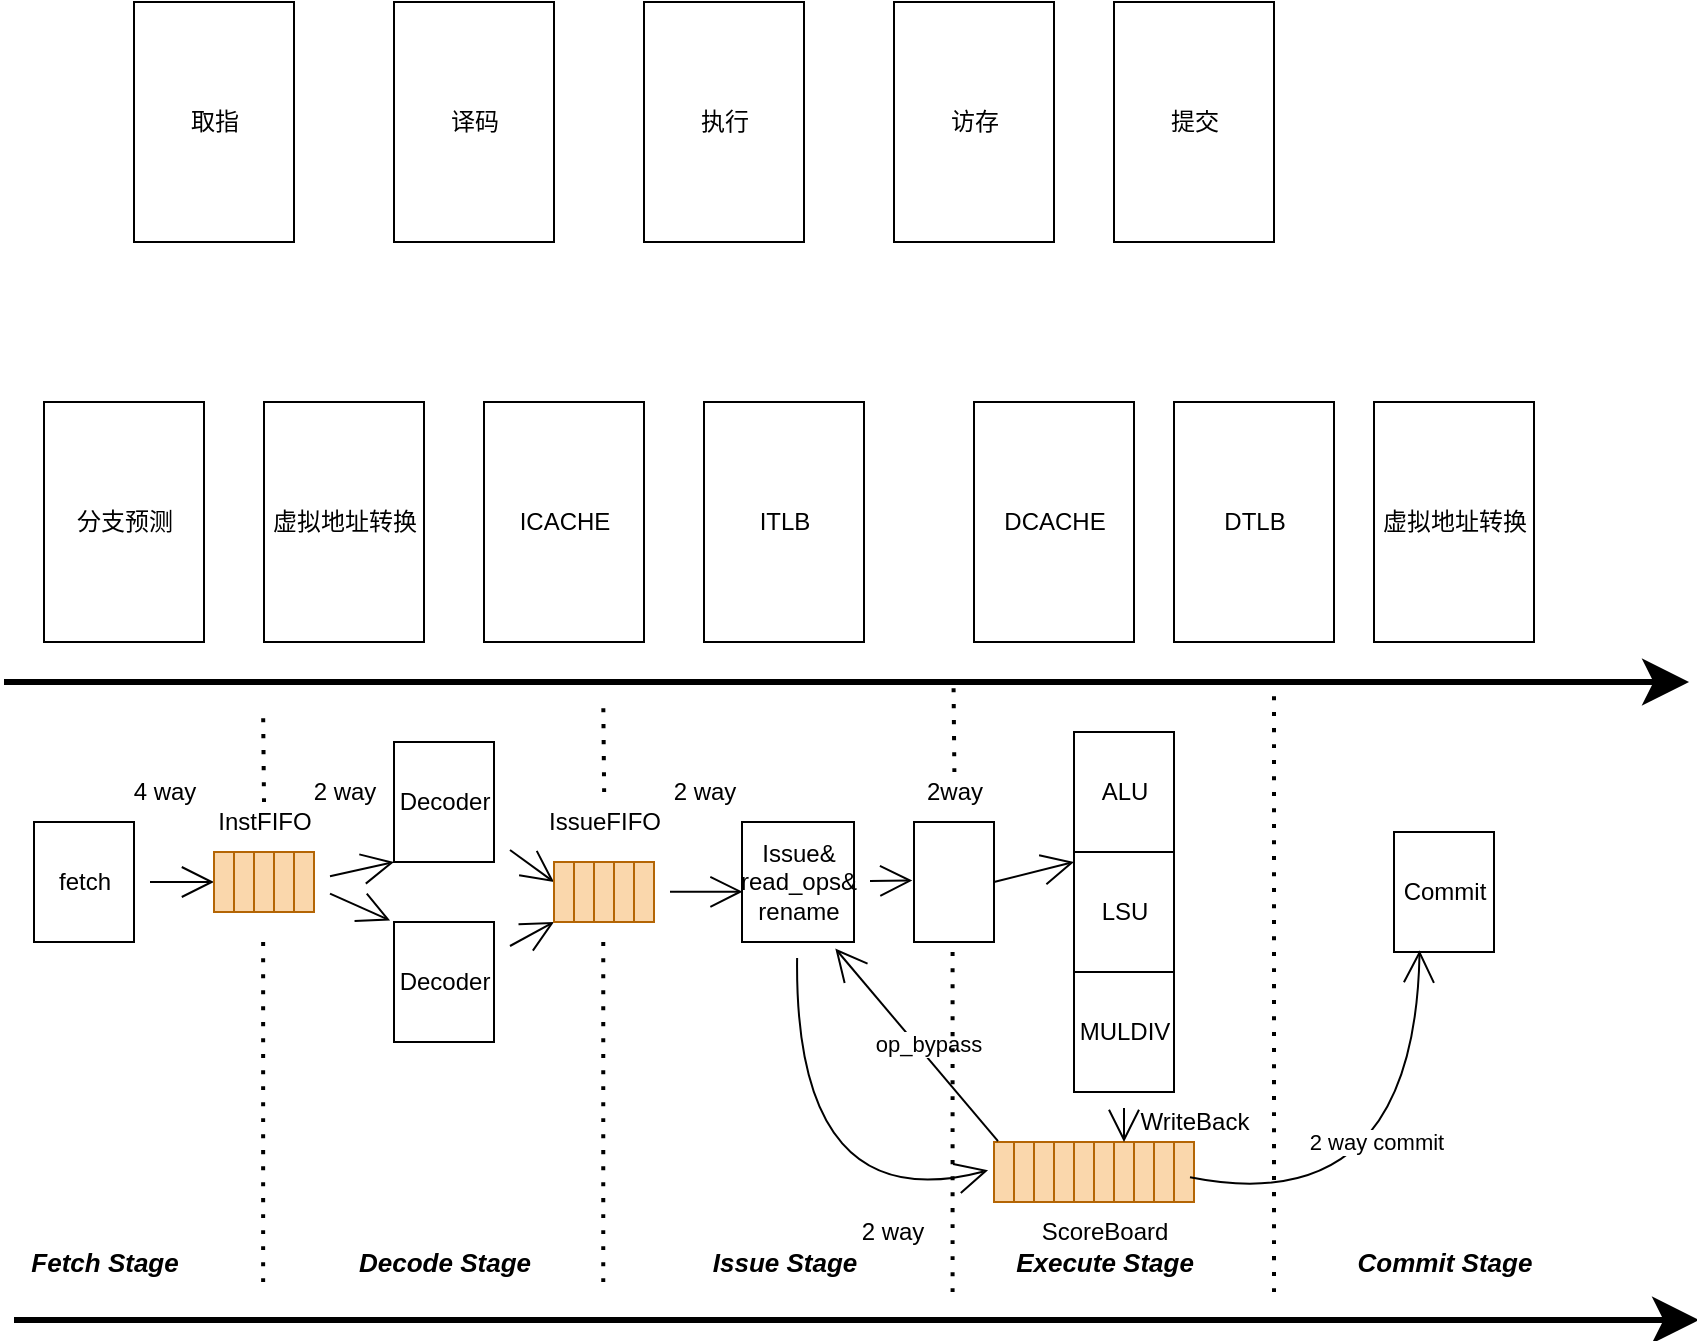 <mxfile>
    <diagram id="sxEskmtAMvJgZYHFKBEy" name="第 1 页">
        <mxGraphModel dx="2393" dy="831" grid="1" gridSize="10" guides="1" tooltips="1" connect="1" arrows="1" fold="1" page="1" pageScale="1" pageWidth="827" pageHeight="1169" math="0" shadow="0">
            <root>
                <mxCell id="0"/>
                <mxCell id="1" parent="0"/>
                <mxCell id="2" value="取指" style="shadow=0;dashed=0;align=center;html=1;strokeWidth=1;shape=mxgraph.rtl.abstract.entity;container=1;collapsible=0;kind=sequential;drawPins=0;left=3;right=2;bottom=0;top=0;" parent="1" vertex="1">
                    <mxGeometry x="60" y="340" width="80" height="120" as="geometry"/>
                </mxCell>
                <mxCell id="3" value="译码" style="shadow=0;dashed=0;align=center;html=1;strokeWidth=1;shape=mxgraph.rtl.abstract.entity;container=1;collapsible=0;kind=sequential;drawPins=0;left=3;right=2;bottom=0;top=0;" parent="1" vertex="1">
                    <mxGeometry x="190" y="340" width="80" height="120" as="geometry"/>
                </mxCell>
                <mxCell id="4" value="执行" style="shadow=0;dashed=0;align=center;html=1;strokeWidth=1;shape=mxgraph.rtl.abstract.entity;container=1;collapsible=0;kind=sequential;drawPins=0;left=3;right=2;bottom=0;top=0;" parent="1" vertex="1">
                    <mxGeometry x="315" y="340" width="80" height="120" as="geometry"/>
                </mxCell>
                <mxCell id="5" value="访存" style="shadow=0;dashed=0;align=center;html=1;strokeWidth=1;shape=mxgraph.rtl.abstract.entity;container=1;collapsible=0;kind=sequential;drawPins=0;left=3;right=2;bottom=0;top=0;" parent="1" vertex="1">
                    <mxGeometry x="440" y="340" width="80" height="120" as="geometry"/>
                </mxCell>
                <mxCell id="6" value="提交" style="shadow=0;dashed=0;align=center;html=1;strokeWidth=1;shape=mxgraph.rtl.abstract.entity;container=1;collapsible=0;kind=sequential;drawPins=0;left=3;right=2;bottom=0;top=0;" parent="1" vertex="1">
                    <mxGeometry x="550" y="340" width="80" height="120" as="geometry"/>
                </mxCell>
                <mxCell id="7" value="分支预测" style="shadow=0;dashed=0;align=center;html=1;strokeWidth=1;shape=mxgraph.rtl.abstract.entity;container=1;collapsible=0;kind=sequential;drawPins=0;left=3;right=2;bottom=0;top=0;" parent="1" vertex="1">
                    <mxGeometry x="15" y="540" width="80" height="120" as="geometry"/>
                </mxCell>
                <mxCell id="8" value="虚拟地址转换" style="shadow=0;dashed=0;align=center;html=1;strokeWidth=1;shape=mxgraph.rtl.abstract.entity;container=1;collapsible=0;kind=sequential;drawPins=0;left=3;right=2;bottom=0;top=0;" parent="1" vertex="1">
                    <mxGeometry x="125" y="540" width="80" height="120" as="geometry"/>
                </mxCell>
                <mxCell id="9" value="ICACHE" style="shadow=0;dashed=0;align=center;html=1;strokeWidth=1;shape=mxgraph.rtl.abstract.entity;container=1;collapsible=0;kind=sequential;drawPins=0;left=3;right=2;bottom=0;top=0;" parent="1" vertex="1">
                    <mxGeometry x="235" y="540" width="80" height="120" as="geometry"/>
                </mxCell>
                <mxCell id="10" value="ITLB" style="shadow=0;dashed=0;align=center;html=1;strokeWidth=1;shape=mxgraph.rtl.abstract.entity;container=1;collapsible=0;kind=sequential;drawPins=0;left=3;right=2;bottom=0;top=0;" parent="1" vertex="1">
                    <mxGeometry x="345" y="540" width="80" height="120" as="geometry"/>
                </mxCell>
                <mxCell id="11" value="DCACHE" style="shadow=0;dashed=0;align=center;html=1;strokeWidth=1;shape=mxgraph.rtl.abstract.entity;container=1;collapsible=0;kind=sequential;drawPins=0;left=3;right=2;bottom=0;top=0;" parent="1" vertex="1">
                    <mxGeometry x="480" y="540" width="80" height="120" as="geometry"/>
                </mxCell>
                <mxCell id="12" value="DTLB" style="shadow=0;dashed=0;align=center;html=1;strokeWidth=1;shape=mxgraph.rtl.abstract.entity;container=1;collapsible=0;kind=sequential;drawPins=0;left=3;right=2;bottom=0;top=0;" parent="1" vertex="1">
                    <mxGeometry x="580" y="540" width="80" height="120" as="geometry"/>
                </mxCell>
                <mxCell id="13" value="虚拟地址转换" style="shadow=0;dashed=0;align=center;html=1;strokeWidth=1;shape=mxgraph.rtl.abstract.entity;container=1;collapsible=0;kind=sequential;drawPins=0;left=3;right=2;bottom=0;top=0;" parent="1" vertex="1">
                    <mxGeometry x="680" y="540" width="80" height="120" as="geometry"/>
                </mxCell>
                <mxCell id="25" style="edgeStyle=none;curved=1;rounded=0;orthogonalLoop=1;jettySize=auto;html=1;entryX=0;entryY=0.5;entryDx=0;entryDy=0;endArrow=open;startSize=14;endSize=14;sourcePerimeterSpacing=8;targetPerimeterSpacing=8;" edge="1" parent="1" source="14" target="17">
                    <mxGeometry relative="1" as="geometry"/>
                </mxCell>
                <mxCell id="14" value="fetch" style="shadow=0;dashed=0;align=center;html=1;strokeWidth=1;shape=mxgraph.rtl.abstract.entity;container=1;collapsible=0;kind=sequential;drawPins=0;left=3;right=2;bottom=0;top=0;gradientColor=none;" vertex="1" parent="1">
                    <mxGeometry x="10" y="750" width="50" height="60" as="geometry"/>
                </mxCell>
                <mxCell id="22" value="" style="group" vertex="1" connectable="0" parent="1">
                    <mxGeometry x="100" y="765" width="50" height="30" as="geometry"/>
                </mxCell>
                <mxCell id="17" value="" style="rounded=0;whiteSpace=wrap;html=1;sketch=0;fillColor=#fad7ac;strokeColor=#b46504;" vertex="1" parent="22">
                    <mxGeometry width="10" height="30" as="geometry"/>
                </mxCell>
                <mxCell id="18" value="" style="rounded=0;whiteSpace=wrap;html=1;sketch=0;fillColor=#fad7ac;strokeColor=#b46504;" vertex="1" parent="22">
                    <mxGeometry x="10" width="10" height="30" as="geometry"/>
                </mxCell>
                <mxCell id="19" value="" style="rounded=0;whiteSpace=wrap;html=1;sketch=0;fillColor=#fad7ac;strokeColor=#b46504;" vertex="1" parent="22">
                    <mxGeometry x="20" width="10" height="30" as="geometry"/>
                </mxCell>
                <mxCell id="20" value="" style="rounded=0;whiteSpace=wrap;html=1;sketch=0;fillColor=#fad7ac;strokeColor=#b46504;" vertex="1" parent="22">
                    <mxGeometry x="30" width="10" height="30" as="geometry"/>
                </mxCell>
                <mxCell id="21" value="" style="rounded=0;whiteSpace=wrap;html=1;sketch=0;fillColor=#fad7ac;strokeColor=#b46504;" vertex="1" parent="22">
                    <mxGeometry x="40" width="10" height="30" as="geometry"/>
                </mxCell>
                <mxCell id="24" value="InstFIFO" style="text;html=1;align=center;verticalAlign=middle;resizable=0;points=[];autosize=1;strokeColor=none;fillColor=none;" vertex="1" parent="1">
                    <mxGeometry x="90" y="735" width="70" height="30" as="geometry"/>
                </mxCell>
                <mxCell id="42" style="edgeStyle=none;curved=1;rounded=0;orthogonalLoop=1;jettySize=auto;html=1;endArrow=open;startSize=14;endSize=14;sourcePerimeterSpacing=8;targetPerimeterSpacing=8;" edge="1" parent="1" source="26">
                    <mxGeometry relative="1" as="geometry">
                        <mxPoint x="270.0" y="780" as="targetPoint"/>
                    </mxGeometry>
                </mxCell>
                <mxCell id="26" value="Decoder" style="shadow=0;dashed=0;align=center;html=1;strokeWidth=1;shape=mxgraph.rtl.abstract.entity;container=1;collapsible=0;kind=sequential;drawPins=0;left=3;right=2;bottom=0;top=0;gradientColor=none;" vertex="1" parent="1">
                    <mxGeometry x="190" y="710" width="50" height="60" as="geometry"/>
                </mxCell>
                <mxCell id="43" style="edgeStyle=none;curved=1;rounded=0;orthogonalLoop=1;jettySize=auto;html=1;endArrow=open;startSize=14;endSize=14;sourcePerimeterSpacing=8;targetPerimeterSpacing=8;" edge="1" parent="1" source="27">
                    <mxGeometry relative="1" as="geometry">
                        <mxPoint x="270.0" y="800" as="targetPoint"/>
                    </mxGeometry>
                </mxCell>
                <mxCell id="27" value="Decoder" style="shadow=0;dashed=0;align=center;html=1;strokeWidth=1;shape=mxgraph.rtl.abstract.entity;container=1;collapsible=0;kind=sequential;drawPins=0;left=3;right=2;bottom=0;top=0;gradientColor=none;" vertex="1" parent="1">
                    <mxGeometry x="190" y="800" width="50" height="60" as="geometry"/>
                </mxCell>
                <mxCell id="31" style="edgeStyle=none;curved=1;rounded=0;orthogonalLoop=1;jettySize=auto;html=1;entryX=0;entryY=0;entryDx=0;entryDy=60;entryPerimeter=0;endArrow=open;startSize=14;endSize=14;sourcePerimeterSpacing=8;targetPerimeterSpacing=8;" edge="1" parent="1" source="21" target="26">
                    <mxGeometry relative="1" as="geometry"/>
                </mxCell>
                <mxCell id="32" style="edgeStyle=none;curved=1;rounded=0;orthogonalLoop=1;jettySize=auto;html=1;entryX=-0.039;entryY=-0.013;entryDx=0;entryDy=0;entryPerimeter=0;endArrow=open;startSize=14;endSize=14;sourcePerimeterSpacing=8;targetPerimeterSpacing=8;" edge="1" parent="1" source="21" target="27">
                    <mxGeometry relative="1" as="geometry"/>
                </mxCell>
                <mxCell id="49" style="edgeStyle=none;curved=1;rounded=0;orthogonalLoop=1;jettySize=auto;html=1;entryX=0.005;entryY=0.581;entryDx=0;entryDy=0;entryPerimeter=0;endArrow=open;startSize=14;endSize=14;sourcePerimeterSpacing=8;targetPerimeterSpacing=8;" edge="1" parent="1" source="34" target="47">
                    <mxGeometry relative="1" as="geometry"/>
                </mxCell>
                <mxCell id="34" value="" style="group;movable=1;resizable=1;rotatable=1;deletable=1;editable=1;connectable=1;" vertex="1" connectable="0" parent="1">
                    <mxGeometry x="270" y="770" width="50" height="30" as="geometry"/>
                </mxCell>
                <mxCell id="35" value="" style="rounded=0;whiteSpace=wrap;html=1;sketch=0;fillColor=#fad7ac;strokeColor=#b46504;movable=0;resizable=0;rotatable=0;deletable=0;editable=0;connectable=0;" vertex="1" parent="34">
                    <mxGeometry width="10" height="30" as="geometry"/>
                </mxCell>
                <mxCell id="36" value="" style="rounded=0;whiteSpace=wrap;html=1;sketch=0;fillColor=#fad7ac;strokeColor=#b46504;movable=0;resizable=0;rotatable=0;deletable=0;editable=0;connectable=0;" vertex="1" parent="34">
                    <mxGeometry x="10" width="10" height="30" as="geometry"/>
                </mxCell>
                <mxCell id="37" value="" style="rounded=0;whiteSpace=wrap;html=1;sketch=0;fillColor=#fad7ac;strokeColor=#b46504;movable=0;resizable=0;rotatable=0;deletable=0;editable=0;connectable=0;" vertex="1" parent="34">
                    <mxGeometry x="20" width="10" height="30" as="geometry"/>
                </mxCell>
                <mxCell id="38" value="" style="rounded=0;whiteSpace=wrap;html=1;sketch=0;fillColor=#fad7ac;strokeColor=#b46504;movable=0;resizable=0;rotatable=0;deletable=0;editable=0;connectable=0;" vertex="1" parent="34">
                    <mxGeometry x="30" width="10" height="30" as="geometry"/>
                </mxCell>
                <mxCell id="39" value="" style="rounded=0;whiteSpace=wrap;html=1;sketch=0;fillColor=#fad7ac;strokeColor=#b46504;movable=0;resizable=0;rotatable=0;deletable=0;editable=0;connectable=0;" vertex="1" parent="34">
                    <mxGeometry x="40" width="10" height="30" as="geometry"/>
                </mxCell>
                <mxCell id="44" value="IssueFIFO" style="text;html=1;align=center;verticalAlign=middle;resizable=0;points=[];autosize=1;strokeColor=none;fillColor=none;" vertex="1" parent="1">
                    <mxGeometry x="255" y="735" width="80" height="30" as="geometry"/>
                </mxCell>
                <mxCell id="45" value="4 way" style="text;html=1;align=center;verticalAlign=middle;resizable=0;points=[];autosize=1;strokeColor=none;fillColor=none;" vertex="1" parent="1">
                    <mxGeometry x="50" y="720" width="50" height="30" as="geometry"/>
                </mxCell>
                <mxCell id="46" value="2 way" style="text;html=1;align=center;verticalAlign=middle;resizable=0;points=[];autosize=1;strokeColor=none;fillColor=none;" vertex="1" parent="1">
                    <mxGeometry x="140" y="720" width="50" height="30" as="geometry"/>
                </mxCell>
                <mxCell id="73" style="edgeStyle=none;curved=1;rounded=0;orthogonalLoop=1;jettySize=auto;html=1;entryX=-0.021;entryY=0.488;entryDx=0;entryDy=0;entryPerimeter=0;endArrow=open;startSize=14;endSize=14;sourcePerimeterSpacing=8;targetPerimeterSpacing=8;" edge="1" parent="1" source="47" target="70">
                    <mxGeometry relative="1" as="geometry"/>
                </mxCell>
                <mxCell id="83" style="edgeStyle=none;curved=1;rounded=0;orthogonalLoop=1;jettySize=auto;html=1;endArrow=open;startSize=14;endSize=14;sourcePerimeterSpacing=8;targetPerimeterSpacing=8;entryX=-0.297;entryY=0.471;entryDx=0;entryDy=0;entryPerimeter=0;" edge="1" parent="1" source="47" target="53">
                    <mxGeometry relative="1" as="geometry">
                        <mxPoint x="420" y="950" as="targetPoint"/>
                        <Array as="points">
                            <mxPoint x="390" y="950"/>
                        </Array>
                    </mxGeometry>
                </mxCell>
                <mxCell id="47" value="Issue&amp;amp;&lt;br&gt;read_ops&amp;amp;&lt;br&gt;rename" style="shadow=0;dashed=0;align=center;html=1;strokeWidth=1;shape=mxgraph.rtl.abstract.entity;container=1;collapsible=0;kind=sequential;drawPins=0;left=3;right=2;bottom=0;top=0;gradientColor=none;" vertex="1" parent="1">
                    <mxGeometry x="364" y="750" width="56" height="60" as="geometry"/>
                </mxCell>
                <mxCell id="50" value="2 way" style="text;html=1;align=center;verticalAlign=middle;resizable=0;points=[];autosize=1;strokeColor=none;fillColor=none;" vertex="1" parent="1">
                    <mxGeometry x="320" y="720" width="50" height="30" as="geometry"/>
                </mxCell>
                <mxCell id="64" value="" style="group" vertex="1" connectable="0" parent="1">
                    <mxGeometry x="490" y="910" width="100" height="30" as="geometry"/>
                </mxCell>
                <mxCell id="52" value="" style="group" vertex="1" connectable="0" parent="64">
                    <mxGeometry width="50" height="30" as="geometry"/>
                </mxCell>
                <mxCell id="53" value="" style="rounded=0;whiteSpace=wrap;html=1;sketch=0;fillColor=#fad7ac;strokeColor=#b46504;" vertex="1" parent="52">
                    <mxGeometry width="10" height="30" as="geometry"/>
                </mxCell>
                <mxCell id="54" value="" style="rounded=0;whiteSpace=wrap;html=1;sketch=0;fillColor=#fad7ac;strokeColor=#b46504;" vertex="1" parent="52">
                    <mxGeometry x="10" width="10" height="30" as="geometry"/>
                </mxCell>
                <mxCell id="55" value="" style="rounded=0;whiteSpace=wrap;html=1;sketch=0;fillColor=#fad7ac;strokeColor=#b46504;" vertex="1" parent="52">
                    <mxGeometry x="20" width="10" height="30" as="geometry"/>
                </mxCell>
                <mxCell id="56" value="" style="rounded=0;whiteSpace=wrap;html=1;sketch=0;fillColor=#fad7ac;strokeColor=#b46504;" vertex="1" parent="52">
                    <mxGeometry x="30" width="10" height="30" as="geometry"/>
                </mxCell>
                <mxCell id="57" value="" style="rounded=0;whiteSpace=wrap;html=1;sketch=0;fillColor=#fad7ac;strokeColor=#b46504;" vertex="1" parent="52">
                    <mxGeometry x="40" width="10" height="30" as="geometry"/>
                </mxCell>
                <mxCell id="58" value="" style="group" vertex="1" connectable="0" parent="64">
                    <mxGeometry x="50" width="50" height="30" as="geometry"/>
                </mxCell>
                <mxCell id="59" value="" style="rounded=0;whiteSpace=wrap;html=1;sketch=0;fillColor=#fad7ac;strokeColor=#b46504;" vertex="1" parent="58">
                    <mxGeometry width="10" height="30" as="geometry"/>
                </mxCell>
                <mxCell id="60" value="" style="rounded=0;whiteSpace=wrap;html=1;sketch=0;fillColor=#fad7ac;strokeColor=#b46504;" vertex="1" parent="58">
                    <mxGeometry x="10" width="10" height="30" as="geometry"/>
                </mxCell>
                <mxCell id="61" value="" style="rounded=0;whiteSpace=wrap;html=1;sketch=0;fillColor=#fad7ac;strokeColor=#b46504;" vertex="1" parent="58">
                    <mxGeometry x="20" width="10" height="30" as="geometry"/>
                </mxCell>
                <mxCell id="62" value="" style="rounded=0;whiteSpace=wrap;html=1;sketch=0;fillColor=#fad7ac;strokeColor=#b46504;" vertex="1" parent="58">
                    <mxGeometry x="30" width="10" height="30" as="geometry"/>
                </mxCell>
                <mxCell id="63" value="" style="rounded=0;whiteSpace=wrap;html=1;sketch=0;fillColor=#fad7ac;strokeColor=#b46504;" vertex="1" parent="58">
                    <mxGeometry x="40" width="10" height="30" as="geometry"/>
                </mxCell>
                <mxCell id="67" value="ALU" style="shadow=0;dashed=0;align=center;html=1;strokeWidth=1;shape=mxgraph.rtl.abstract.entity;container=1;collapsible=0;kind=sequential;drawPins=0;left=3;right=2;bottom=0;top=0;gradientColor=none;" vertex="1" parent="1">
                    <mxGeometry x="530" y="705" width="50" height="60" as="geometry"/>
                </mxCell>
                <mxCell id="68" value="LSU" style="shadow=0;dashed=0;align=center;html=1;strokeWidth=1;shape=mxgraph.rtl.abstract.entity;container=1;collapsible=0;kind=sequential;drawPins=0;left=3;right=2;bottom=0;top=0;gradientColor=none;" vertex="1" parent="1">
                    <mxGeometry x="530" y="765" width="50" height="60" as="geometry"/>
                </mxCell>
                <mxCell id="87" style="edgeStyle=none;curved=1;rounded=0;orthogonalLoop=1;jettySize=auto;html=1;entryX=0.5;entryY=0;entryDx=0;entryDy=0;endArrow=open;startSize=14;endSize=14;sourcePerimeterSpacing=8;targetPerimeterSpacing=8;" edge="1" parent="1" source="69" target="60">
                    <mxGeometry relative="1" as="geometry"/>
                </mxCell>
                <mxCell id="69" value="MULDIV" style="shadow=0;dashed=0;align=center;html=1;strokeWidth=1;shape=mxgraph.rtl.abstract.entity;container=1;collapsible=0;kind=sequential;drawPins=0;left=3;right=2;bottom=0;top=0;gradientColor=none;" vertex="1" parent="1">
                    <mxGeometry x="530" y="825" width="50" height="60" as="geometry"/>
                </mxCell>
                <mxCell id="74" style="edgeStyle=none;curved=1;rounded=0;orthogonalLoop=1;jettySize=auto;html=1;entryX=0;entryY=0.083;entryDx=0;entryDy=0;entryPerimeter=0;endArrow=open;startSize=14;endSize=14;sourcePerimeterSpacing=8;targetPerimeterSpacing=8;" edge="1" parent="1" source="70" target="68">
                    <mxGeometry relative="1" as="geometry"/>
                </mxCell>
                <mxCell id="70" value="" style="shadow=0;dashed=0;align=center;html=1;strokeWidth=1;shape=mxgraph.rtl.abstract.entity;left=,:clk;right=,:np;top=0;bottom=0;drawPins=0;snapToPoint=1;resizable=0;editable=1;gradientColor=none;autosize=1;" vertex="1" parent="1">
                    <mxGeometry x="450" y="750" width="40" height="60" as="geometry"/>
                </mxCell>
                <mxCell id="75" value="2way" style="text;html=1;align=center;verticalAlign=middle;resizable=0;points=[];autosize=1;strokeColor=none;fillColor=none;" vertex="1" parent="1">
                    <mxGeometry x="445" y="720" width="50" height="30" as="geometry"/>
                </mxCell>
                <mxCell id="84" value="2 way" style="text;html=1;align=center;verticalAlign=middle;resizable=0;points=[];autosize=1;strokeColor=none;fillColor=none;" vertex="1" parent="1">
                    <mxGeometry x="414" y="940" width="50" height="30" as="geometry"/>
                </mxCell>
                <mxCell id="85" value="ScoreBoard" style="text;html=1;align=center;verticalAlign=middle;resizable=0;points=[];autosize=1;strokeColor=none;fillColor=none;" vertex="1" parent="1">
                    <mxGeometry x="500" y="940" width="90" height="30" as="geometry"/>
                </mxCell>
                <mxCell id="88" value="WriteBack" style="text;html=1;align=center;verticalAlign=middle;resizable=0;points=[];autosize=1;strokeColor=none;fillColor=none;" vertex="1" parent="1">
                    <mxGeometry x="550" y="885" width="80" height="30" as="geometry"/>
                </mxCell>
                <mxCell id="89" style="edgeStyle=none;curved=1;rounded=0;orthogonalLoop=1;jettySize=auto;html=1;entryX=0.833;entryY=1.055;entryDx=0;entryDy=0;entryPerimeter=0;endArrow=open;startSize=14;endSize=14;sourcePerimeterSpacing=8;targetPerimeterSpacing=8;" edge="1" parent="1" source="54" target="47">
                    <mxGeometry relative="1" as="geometry"/>
                </mxCell>
                <mxCell id="90" value="op_bypass" style="edgeLabel;html=1;align=center;verticalAlign=middle;resizable=0;points=[];" vertex="1" connectable="0" parent="89">
                    <mxGeometry x="-0.127" relative="1" as="geometry">
                        <mxPoint y="-7" as="offset"/>
                    </mxGeometry>
                </mxCell>
                <mxCell id="91" value="Commit" style="shadow=0;dashed=0;align=center;html=1;strokeWidth=1;shape=mxgraph.rtl.abstract.entity;container=1;collapsible=0;kind=sequential;drawPins=0;left=3;right=2;bottom=0;top=0;gradientColor=none;" vertex="1" parent="1">
                    <mxGeometry x="690" y="755" width="50" height="60" as="geometry"/>
                </mxCell>
                <mxCell id="92" style="edgeStyle=none;curved=1;rounded=0;orthogonalLoop=1;jettySize=auto;html=1;endArrow=open;startSize=14;endSize=14;sourcePerimeterSpacing=8;targetPerimeterSpacing=8;entryX=0.256;entryY=0.986;entryDx=0;entryDy=0;entryPerimeter=0;" edge="1" parent="1" source="62" target="91">
                    <mxGeometry relative="1" as="geometry">
                        <mxPoint x="720" y="945" as="targetPoint"/>
                        <Array as="points">
                            <mxPoint x="700" y="950"/>
                        </Array>
                    </mxGeometry>
                </mxCell>
                <mxCell id="93" value="2 way commit" style="edgeLabel;html=1;align=center;verticalAlign=middle;resizable=0;points=[];" vertex="1" connectable="0" parent="92">
                    <mxGeometry x="0.236" y="20" relative="1" as="geometry">
                        <mxPoint as="offset"/>
                    </mxGeometry>
                </mxCell>
                <mxCell id="95" value="" style="endArrow=none;dashed=1;html=1;dashPattern=1 3;strokeWidth=2;rounded=0;startSize=14;endSize=14;sourcePerimeterSpacing=8;targetPerimeterSpacing=8;curved=1;" edge="1" parent="1">
                    <mxGeometry width="50" height="50" relative="1" as="geometry">
                        <mxPoint x="124.57" y="980" as="sourcePoint"/>
                        <mxPoint x="124.57" y="810" as="targetPoint"/>
                    </mxGeometry>
                </mxCell>
                <mxCell id="96" value="" style="endArrow=none;dashed=1;html=1;dashPattern=1 3;strokeWidth=2;rounded=0;startSize=14;endSize=14;sourcePerimeterSpacing=8;targetPerimeterSpacing=8;curved=1;" edge="1" parent="1">
                    <mxGeometry width="50" height="50" relative="1" as="geometry">
                        <mxPoint x="125" y="740" as="sourcePoint"/>
                        <mxPoint x="124.57" y="695" as="targetPoint"/>
                    </mxGeometry>
                </mxCell>
                <mxCell id="97" value="" style="endArrow=none;dashed=1;html=1;dashPattern=1 3;strokeWidth=2;rounded=0;startSize=14;endSize=14;sourcePerimeterSpacing=8;targetPerimeterSpacing=8;curved=1;" edge="1" parent="1">
                    <mxGeometry width="50" height="50" relative="1" as="geometry">
                        <mxPoint x="294.63" y="980" as="sourcePoint"/>
                        <mxPoint x="294.63" y="810" as="targetPoint"/>
                    </mxGeometry>
                </mxCell>
                <mxCell id="98" value="" style="endArrow=none;dashed=1;html=1;dashPattern=1 3;strokeWidth=2;rounded=0;startSize=14;endSize=14;sourcePerimeterSpacing=8;targetPerimeterSpacing=8;curved=1;" edge="1" parent="1">
                    <mxGeometry width="50" height="50" relative="1" as="geometry">
                        <mxPoint x="295.07" y="735" as="sourcePoint"/>
                        <mxPoint x="294.64" y="690" as="targetPoint"/>
                    </mxGeometry>
                </mxCell>
                <mxCell id="99" value="" style="endArrow=none;dashed=1;html=1;dashPattern=1 3;strokeWidth=2;rounded=0;startSize=14;endSize=14;sourcePerimeterSpacing=8;targetPerimeterSpacing=8;curved=1;" edge="1" parent="1">
                    <mxGeometry width="50" height="50" relative="1" as="geometry">
                        <mxPoint x="469.29" y="985.0" as="sourcePoint"/>
                        <mxPoint x="469.29" y="815.0" as="targetPoint"/>
                    </mxGeometry>
                </mxCell>
                <mxCell id="102" value="" style="endArrow=none;dashed=1;html=1;dashPattern=1 3;strokeWidth=2;rounded=0;startSize=14;endSize=14;sourcePerimeterSpacing=8;targetPerimeterSpacing=8;curved=1;" edge="1" parent="1">
                    <mxGeometry width="50" height="50" relative="1" as="geometry">
                        <mxPoint x="470.19" y="725.0" as="sourcePoint"/>
                        <mxPoint x="469.76" y="680" as="targetPoint"/>
                    </mxGeometry>
                </mxCell>
                <mxCell id="104" value="" style="endArrow=none;dashed=1;html=1;dashPattern=1 3;strokeWidth=2;rounded=0;startSize=14;endSize=14;sourcePerimeterSpacing=8;targetPerimeterSpacing=8;curved=1;" edge="1" parent="1">
                    <mxGeometry width="50" height="50" relative="1" as="geometry">
                        <mxPoint x="630" y="985.0" as="sourcePoint"/>
                        <mxPoint x="630" y="680" as="targetPoint"/>
                    </mxGeometry>
                </mxCell>
                <mxCell id="108" value="" style="endArrow=classic;html=1;fontSize=10;rounded=0;startSize=14;endSize=14;sourcePerimeterSpacing=8;targetPerimeterSpacing=8;curved=1;strokeWidth=3;" edge="1" parent="1">
                    <mxGeometry relative="1" as="geometry">
                        <mxPoint y="999" as="sourcePoint"/>
                        <mxPoint x="842.517" y="999" as="targetPoint"/>
                    </mxGeometry>
                </mxCell>
                <mxCell id="110" value="Fetch Stage" style="text;html=1;align=center;verticalAlign=middle;resizable=0;points=[];autosize=1;strokeColor=none;fillColor=none;fontSize=13;fontStyle=3" vertex="1" parent="1">
                    <mxGeometry x="-5" y="955" width="100" height="30" as="geometry"/>
                </mxCell>
                <mxCell id="113" value="Decode Stage" style="text;html=1;align=center;verticalAlign=middle;resizable=0;points=[];autosize=1;strokeColor=none;fillColor=none;fontSize=13;fontStyle=3" vertex="1" parent="1">
                    <mxGeometry x="160" y="955" width="110" height="30" as="geometry"/>
                </mxCell>
                <mxCell id="114" value="Issue Stage" style="text;html=1;align=center;verticalAlign=middle;resizable=0;points=[];autosize=1;strokeColor=none;fillColor=none;fontSize=13;fontStyle=3" vertex="1" parent="1">
                    <mxGeometry x="335" y="955" width="100" height="30" as="geometry"/>
                </mxCell>
                <mxCell id="117" value="Execute Stage" style="text;html=1;align=center;verticalAlign=middle;resizable=0;points=[];autosize=1;strokeColor=none;fillColor=none;fontSize=13;fontStyle=3" vertex="1" parent="1">
                    <mxGeometry x="490" y="955" width="110" height="30" as="geometry"/>
                </mxCell>
                <mxCell id="118" value="Commit Stage" style="text;html=1;align=center;verticalAlign=middle;resizable=0;points=[];autosize=1;strokeColor=none;fillColor=none;fontSize=13;fontStyle=3" vertex="1" parent="1">
                    <mxGeometry x="660" y="955" width="110" height="30" as="geometry"/>
                </mxCell>
                <mxCell id="120" value="" style="endArrow=classic;html=1;fontSize=10;rounded=0;startSize=14;endSize=14;sourcePerimeterSpacing=8;targetPerimeterSpacing=8;curved=1;strokeWidth=3;" edge="1" parent="1">
                    <mxGeometry relative="1" as="geometry">
                        <mxPoint x="-5" y="680.0" as="sourcePoint"/>
                        <mxPoint x="837.517" y="680.0" as="targetPoint"/>
                    </mxGeometry>
                </mxCell>
            </root>
        </mxGraphModel>
    </diagram>
</mxfile>